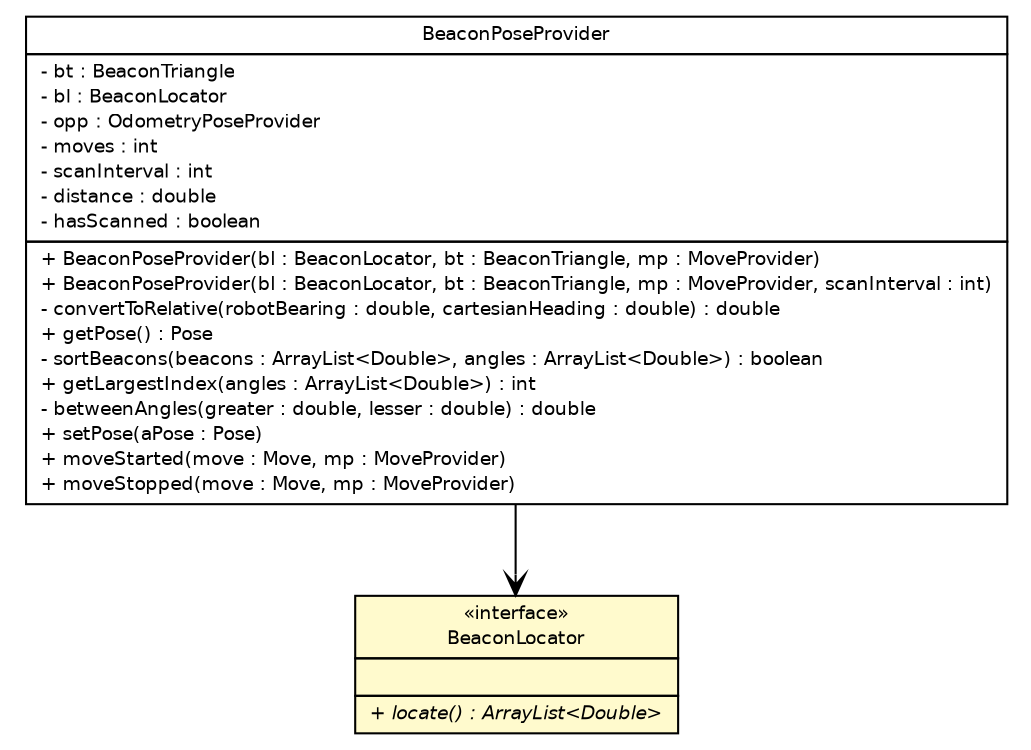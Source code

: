 #!/usr/local/bin/dot
#
# Class diagram 
# Generated by UMLGraph version R5_6-24-gf6e263 (http://www.umlgraph.org/)
#

digraph G {
	edge [fontname="Helvetica",fontsize=10,labelfontname="Helvetica",labelfontsize=10];
	node [fontname="Helvetica",fontsize=10,shape=plaintext];
	nodesep=0.25;
	ranksep=0.5;
	// lejos.robotics.localization.BeaconLocator
	c622 [label=<<table title="lejos.robotics.localization.BeaconLocator" border="0" cellborder="1" cellspacing="0" cellpadding="2" port="p" bgcolor="lemonChiffon" href="./BeaconLocator.html">
		<tr><td><table border="0" cellspacing="0" cellpadding="1">
<tr><td align="center" balign="center"> &#171;interface&#187; </td></tr>
<tr><td align="center" balign="center"> BeaconLocator </td></tr>
		</table></td></tr>
		<tr><td><table border="0" cellspacing="0" cellpadding="1">
<tr><td align="left" balign="left">  </td></tr>
		</table></td></tr>
		<tr><td><table border="0" cellspacing="0" cellpadding="1">
<tr><td align="left" balign="left"><font face="Helvetica-Oblique" point-size="9.0"> + locate() : ArrayList&lt;Double&gt; </font></td></tr>
		</table></td></tr>
		</table>>, URL="./BeaconLocator.html", fontname="Helvetica", fontcolor="black", fontsize=9.0];
	// lejos.robotics.localization.BeaconPoseProvider
	c623 [label=<<table title="lejos.robotics.localization.BeaconPoseProvider" border="0" cellborder="1" cellspacing="0" cellpadding="2" port="p" href="./BeaconPoseProvider.html">
		<tr><td><table border="0" cellspacing="0" cellpadding="1">
<tr><td align="center" balign="center"> BeaconPoseProvider </td></tr>
		</table></td></tr>
		<tr><td><table border="0" cellspacing="0" cellpadding="1">
<tr><td align="left" balign="left"> - bt : BeaconTriangle </td></tr>
<tr><td align="left" balign="left"> - bl : BeaconLocator </td></tr>
<tr><td align="left" balign="left"> - opp : OdometryPoseProvider </td></tr>
<tr><td align="left" balign="left"> - moves : int </td></tr>
<tr><td align="left" balign="left"> - scanInterval : int </td></tr>
<tr><td align="left" balign="left"> - distance : double </td></tr>
<tr><td align="left" balign="left"> - hasScanned : boolean </td></tr>
		</table></td></tr>
		<tr><td><table border="0" cellspacing="0" cellpadding="1">
<tr><td align="left" balign="left"> + BeaconPoseProvider(bl : BeaconLocator, bt : BeaconTriangle, mp : MoveProvider) </td></tr>
<tr><td align="left" balign="left"> + BeaconPoseProvider(bl : BeaconLocator, bt : BeaconTriangle, mp : MoveProvider, scanInterval : int) </td></tr>
<tr><td align="left" balign="left"> - convertToRelative(robotBearing : double, cartesianHeading : double) : double </td></tr>
<tr><td align="left" balign="left"> + getPose() : Pose </td></tr>
<tr><td align="left" balign="left"> - sortBeacons(beacons : ArrayList&lt;Double&gt;, angles : ArrayList&lt;Double&gt;) : boolean </td></tr>
<tr><td align="left" balign="left"> + getLargestIndex(angles : ArrayList&lt;Double&gt;) : int </td></tr>
<tr><td align="left" balign="left"> - betweenAngles(greater : double, lesser : double) : double </td></tr>
<tr><td align="left" balign="left"> + setPose(aPose : Pose) </td></tr>
<tr><td align="left" balign="left"> + moveStarted(move : Move, mp : MoveProvider) </td></tr>
<tr><td align="left" balign="left"> + moveStopped(move : Move, mp : MoveProvider) </td></tr>
		</table></td></tr>
		</table>>, URL="./BeaconPoseProvider.html", fontname="Helvetica", fontcolor="black", fontsize=9.0];
	// lejos.robotics.localization.BeaconPoseProvider NAVASSOC lejos.robotics.localization.BeaconLocator
	c623:p -> c622:p [taillabel="", label="", headlabel="", fontname="Helvetica", fontcolor="black", fontsize=10.0, color="black", arrowhead=open];
}

